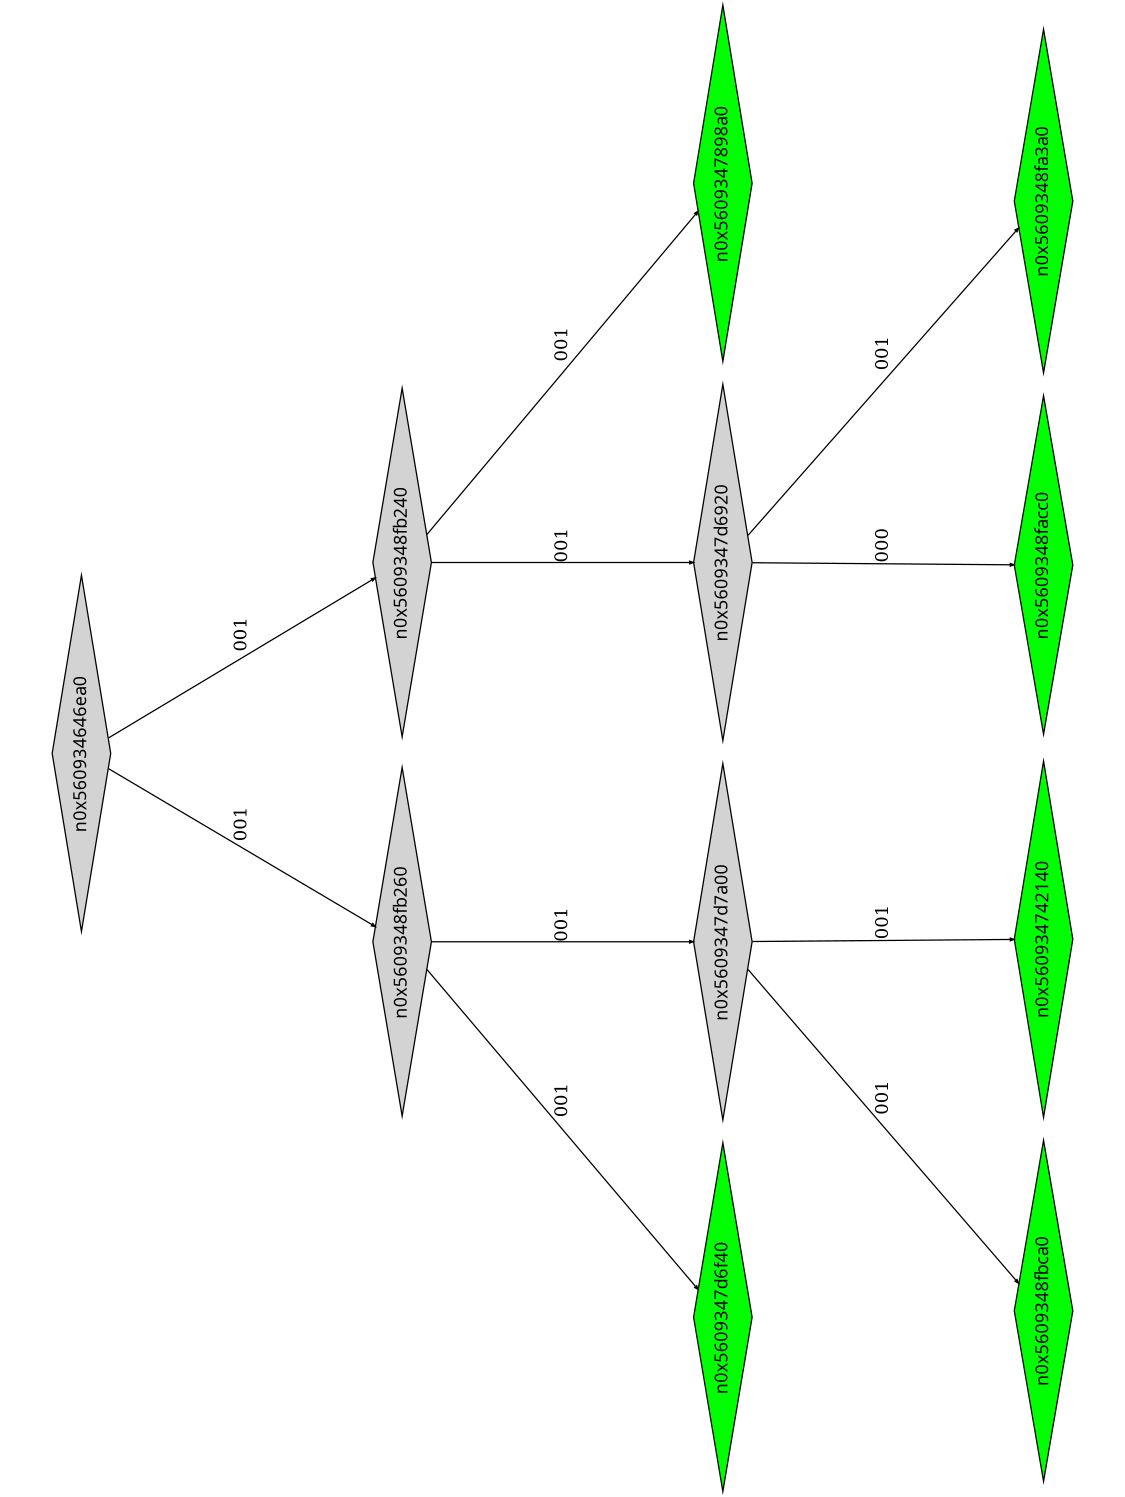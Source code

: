 digraph G {
	size="10,7.5";
	ratio=fill;
	rotate=90;
	center = "true";
	node [style="filled",width=.1,height=.1,fontname="Terminus"]
	edge [arrowsize=.3]
	n0x560934646ea0 [shape=diamond];
	n0x560934646ea0 -> n0x5609348fb260 [label=001];
	n0x560934646ea0 -> n0x5609348fb240 [label=001];
	n0x5609348fb240 [shape=diamond];
	n0x5609348fb240 -> n0x5609347d6920 [label=001];
	n0x5609348fb240 -> n0x5609347898a0 [label=001];
	n0x5609347898a0 [shape=diamond,fillcolor=green];
	n0x5609347d6920 [shape=diamond];
	n0x5609347d6920 -> n0x5609348facc0 [label=000];
	n0x5609347d6920 -> n0x5609348fa3a0 [label=001];
	n0x5609348fa3a0 [shape=diamond,fillcolor=green];
	n0x5609348facc0 [shape=diamond,fillcolor=green];
	n0x5609348fb260 [shape=diamond];
	n0x5609348fb260 -> n0x5609347d6f40 [label=001];
	n0x5609348fb260 -> n0x5609347d7a00 [label=001];
	n0x5609347d7a00 [shape=diamond];
	n0x5609347d7a00 -> n0x5609348fbca0 [label=001];
	n0x5609347d7a00 -> n0x560934742140 [label=001];
	n0x560934742140 [shape=diamond,fillcolor=green];
	n0x5609348fbca0 [shape=diamond,fillcolor=green];
	n0x5609347d6f40 [shape=diamond,fillcolor=green];
}
